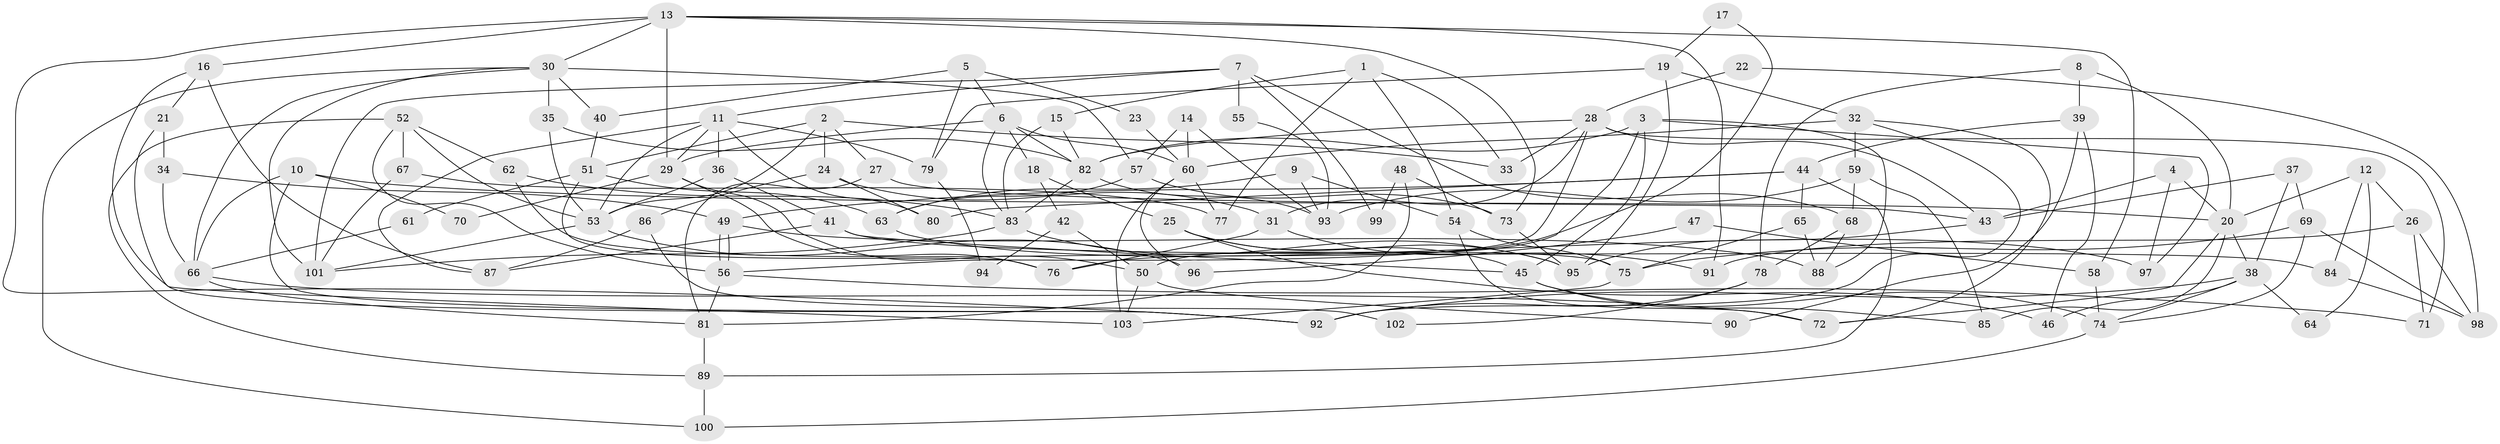 // Generated by graph-tools (version 1.1) at 2025/26/03/09/25 03:26:20]
// undirected, 103 vertices, 206 edges
graph export_dot {
graph [start="1"]
  node [color=gray90,style=filled];
  1;
  2;
  3;
  4;
  5;
  6;
  7;
  8;
  9;
  10;
  11;
  12;
  13;
  14;
  15;
  16;
  17;
  18;
  19;
  20;
  21;
  22;
  23;
  24;
  25;
  26;
  27;
  28;
  29;
  30;
  31;
  32;
  33;
  34;
  35;
  36;
  37;
  38;
  39;
  40;
  41;
  42;
  43;
  44;
  45;
  46;
  47;
  48;
  49;
  50;
  51;
  52;
  53;
  54;
  55;
  56;
  57;
  58;
  59;
  60;
  61;
  62;
  63;
  64;
  65;
  66;
  67;
  68;
  69;
  70;
  71;
  72;
  73;
  74;
  75;
  76;
  77;
  78;
  79;
  80;
  81;
  82;
  83;
  84;
  85;
  86;
  87;
  88;
  89;
  90;
  91;
  92;
  93;
  94;
  95;
  96;
  97;
  98;
  99;
  100;
  101;
  102;
  103;
  1 -- 15;
  1 -- 54;
  1 -- 33;
  1 -- 77;
  2 -- 24;
  2 -- 33;
  2 -- 27;
  2 -- 51;
  2 -- 53;
  3 -- 82;
  3 -- 97;
  3 -- 45;
  3 -- 50;
  3 -- 88;
  4 -- 20;
  4 -- 43;
  4 -- 97;
  5 -- 6;
  5 -- 40;
  5 -- 23;
  5 -- 79;
  6 -- 83;
  6 -- 29;
  6 -- 18;
  6 -- 60;
  6 -- 82;
  7 -- 101;
  7 -- 11;
  7 -- 55;
  7 -- 68;
  7 -- 99;
  8 -- 20;
  8 -- 78;
  8 -- 39;
  9 -- 93;
  9 -- 54;
  9 -- 63;
  10 -- 20;
  10 -- 66;
  10 -- 70;
  10 -- 92;
  11 -- 29;
  11 -- 53;
  11 -- 36;
  11 -- 79;
  11 -- 80;
  11 -- 87;
  12 -- 20;
  12 -- 26;
  12 -- 64;
  12 -- 84;
  13 -- 73;
  13 -- 92;
  13 -- 16;
  13 -- 29;
  13 -- 30;
  13 -- 58;
  13 -- 91;
  14 -- 60;
  14 -- 93;
  14 -- 57;
  15 -- 83;
  15 -- 82;
  16 -- 92;
  16 -- 21;
  16 -- 87;
  17 -- 19;
  17 -- 76;
  18 -- 25;
  18 -- 42;
  19 -- 79;
  19 -- 32;
  19 -- 95;
  20 -- 38;
  20 -- 85;
  20 -- 72;
  21 -- 103;
  21 -- 34;
  22 -- 28;
  22 -- 98;
  23 -- 60;
  24 -- 80;
  24 -- 31;
  24 -- 86;
  25 -- 45;
  25 -- 95;
  25 -- 46;
  26 -- 91;
  26 -- 71;
  26 -- 98;
  27 -- 81;
  27 -- 43;
  28 -- 82;
  28 -- 56;
  28 -- 31;
  28 -- 33;
  28 -- 43;
  28 -- 71;
  29 -- 50;
  29 -- 70;
  29 -- 76;
  30 -- 35;
  30 -- 40;
  30 -- 57;
  30 -- 66;
  30 -- 100;
  30 -- 101;
  31 -- 76;
  31 -- 91;
  32 -- 60;
  32 -- 72;
  32 -- 59;
  32 -- 92;
  34 -- 49;
  34 -- 66;
  35 -- 53;
  35 -- 82;
  36 -- 53;
  36 -- 41;
  37 -- 43;
  37 -- 69;
  37 -- 38;
  38 -- 92;
  38 -- 46;
  38 -- 64;
  38 -- 74;
  39 -- 46;
  39 -- 44;
  39 -- 90;
  40 -- 51;
  41 -- 87;
  41 -- 45;
  41 -- 84;
  42 -- 50;
  42 -- 94;
  43 -- 95;
  44 -- 49;
  44 -- 65;
  44 -- 80;
  44 -- 89;
  45 -- 74;
  45 -- 85;
  47 -- 58;
  47 -- 96;
  48 -- 81;
  48 -- 73;
  48 -- 99;
  49 -- 56;
  49 -- 56;
  49 -- 88;
  50 -- 103;
  50 -- 90;
  51 -- 63;
  51 -- 61;
  51 -- 76;
  52 -- 89;
  52 -- 56;
  52 -- 53;
  52 -- 62;
  52 -- 67;
  53 -- 96;
  53 -- 101;
  54 -- 72;
  54 -- 75;
  55 -- 93;
  56 -- 81;
  56 -- 71;
  57 -- 63;
  57 -- 73;
  58 -- 74;
  59 -- 68;
  59 -- 85;
  59 -- 93;
  60 -- 77;
  60 -- 96;
  60 -- 103;
  61 -- 66;
  62 -- 83;
  62 -- 75;
  63 -- 97;
  65 -- 75;
  65 -- 88;
  66 -- 72;
  66 -- 81;
  67 -- 101;
  67 -- 77;
  68 -- 88;
  68 -- 78;
  69 -- 74;
  69 -- 98;
  69 -- 75;
  73 -- 95;
  74 -- 100;
  75 -- 103;
  78 -- 92;
  78 -- 102;
  79 -- 94;
  81 -- 89;
  82 -- 83;
  82 -- 93;
  83 -- 95;
  83 -- 101;
  84 -- 98;
  86 -- 87;
  86 -- 102;
  89 -- 100;
}

